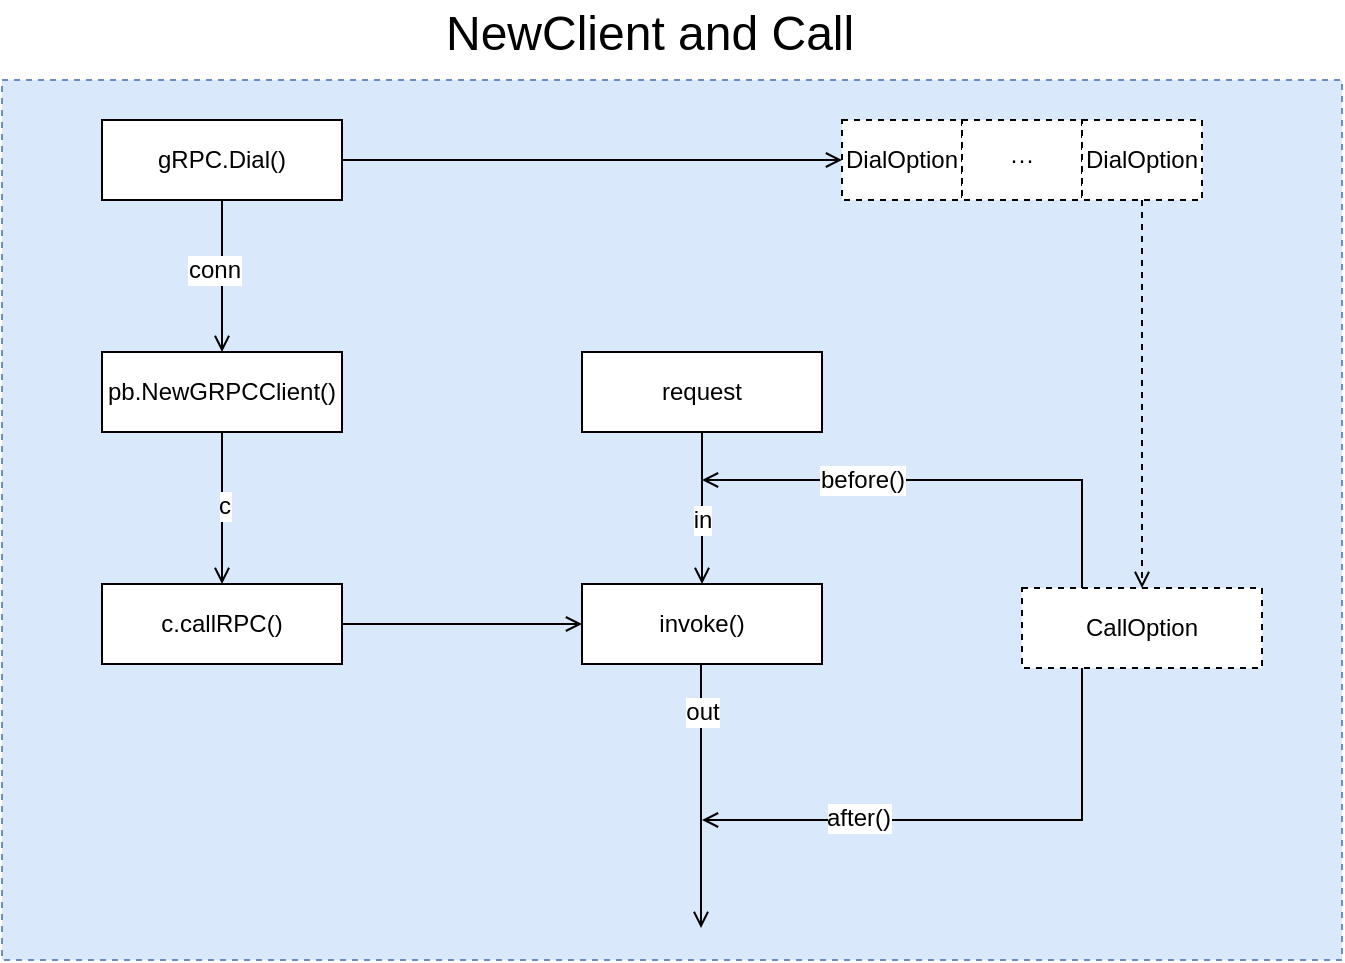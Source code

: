 <mxfile version="10.9.4" type="github"><diagram id="fiup7VPjDvEnj-EPkTFM" name="Page-1"><mxGraphModel dx="946" dy="616" grid="1" gridSize="10" guides="1" tooltips="1" connect="1" arrows="1" fold="1" page="1" pageScale="1" pageWidth="827" pageHeight="1169" math="0" shadow="0"><root><mxCell id="0"/><mxCell id="1" parent="0"/><mxCell id="iqC9XyFVvLIpkPTyGu5q-59" value="" style="group" vertex="1" connectable="0" parent="1"><mxGeometry x="78" y="50" width="670" height="480" as="geometry"/></mxCell><mxCell id="iqC9XyFVvLIpkPTyGu5q-57" value="" style="rounded=0;whiteSpace=wrap;html=1;shadow=0;glass=0;dashed=1;comic=0;fillColor=#dae8fc;strokeColor=#6c8ebf;" vertex="1" parent="iqC9XyFVvLIpkPTyGu5q-59"><mxGeometry y="40" width="670" height="440" as="geometry"/></mxCell><mxCell id="-U8PwJGyTpMoHE9n57IZ-1" value="gRPC.Dial()" style="rounded=0;whiteSpace=wrap;html=1;" parent="iqC9XyFVvLIpkPTyGu5q-59" vertex="1"><mxGeometry x="50" y="60" width="120" height="40" as="geometry"/></mxCell><mxCell id="iqC9XyFVvLIpkPTyGu5q-3" value="pb.NewGRPCClient()" style="rounded=0;whiteSpace=wrap;html=1;" vertex="1" parent="iqC9XyFVvLIpkPTyGu5q-59"><mxGeometry x="50" y="176" width="120" height="40" as="geometry"/></mxCell><mxCell id="iqC9XyFVvLIpkPTyGu5q-4" value="" style="edgeStyle=orthogonalEdgeStyle;rounded=0;orthogonalLoop=1;jettySize=auto;html=1;endArrow=open;endFill=0;" edge="1" parent="iqC9XyFVvLIpkPTyGu5q-59" source="-U8PwJGyTpMoHE9n57IZ-1" target="iqC9XyFVvLIpkPTyGu5q-3"><mxGeometry relative="1" as="geometry"/></mxCell><mxCell id="iqC9XyFVvLIpkPTyGu5q-5" value="conn" style="text;html=1;resizable=0;points=[];align=center;verticalAlign=middle;labelBackgroundColor=#ffffff;" vertex="1" connectable="0" parent="iqC9XyFVvLIpkPTyGu5q-4"><mxGeometry x="-0.075" y="-4" relative="1" as="geometry"><mxPoint as="offset"/></mxGeometry></mxCell><mxCell id="iqC9XyFVvLIpkPTyGu5q-24" value="c.callRPC()" style="rounded=0;whiteSpace=wrap;html=1;" vertex="1" parent="iqC9XyFVvLIpkPTyGu5q-59"><mxGeometry x="50" y="292" width="120" height="40" as="geometry"/></mxCell><mxCell id="iqC9XyFVvLIpkPTyGu5q-29" style="edgeStyle=orthogonalEdgeStyle;rounded=0;orthogonalLoop=1;jettySize=auto;html=1;exitX=0.5;exitY=1;exitDx=0;exitDy=0;entryX=0.5;entryY=0;entryDx=0;entryDy=0;endArrow=open;endFill=0;" edge="1" parent="iqC9XyFVvLIpkPTyGu5q-59" source="iqC9XyFVvLIpkPTyGu5q-3" target="iqC9XyFVvLIpkPTyGu5q-24"><mxGeometry relative="1" as="geometry"/></mxCell><mxCell id="iqC9XyFVvLIpkPTyGu5q-30" value="c" style="text;html=1;resizable=0;points=[];align=center;verticalAlign=middle;labelBackgroundColor=#ffffff;" vertex="1" connectable="0" parent="iqC9XyFVvLIpkPTyGu5q-29"><mxGeometry x="-0.025" y="1" relative="1" as="geometry"><mxPoint as="offset"/></mxGeometry></mxCell><mxCell id="iqC9XyFVvLIpkPTyGu5q-35" value="invoke()" style="rounded=0;whiteSpace=wrap;html=1;" vertex="1" parent="iqC9XyFVvLIpkPTyGu5q-59"><mxGeometry x="290" y="292" width="120" height="40" as="geometry"/></mxCell><mxCell id="iqC9XyFVvLIpkPTyGu5q-36" value="" style="edgeStyle=orthogonalEdgeStyle;rounded=0;orthogonalLoop=1;jettySize=auto;html=1;endArrow=open;endFill=0;" edge="1" parent="iqC9XyFVvLIpkPTyGu5q-59" source="iqC9XyFVvLIpkPTyGu5q-24" target="iqC9XyFVvLIpkPTyGu5q-35"><mxGeometry relative="1" as="geometry"/></mxCell><mxCell id="iqC9XyFVvLIpkPTyGu5q-40" style="edgeStyle=orthogonalEdgeStyle;rounded=0;orthogonalLoop=1;jettySize=auto;html=1;exitX=0.25;exitY=0;exitDx=0;exitDy=0;endArrow=open;endFill=0;" edge="1" parent="iqC9XyFVvLIpkPTyGu5q-59" source="iqC9XyFVvLIpkPTyGu5q-23"><mxGeometry relative="1" as="geometry"><mxPoint x="350" y="240" as="targetPoint"/><Array as="points"><mxPoint x="540" y="240"/></Array></mxGeometry></mxCell><mxCell id="iqC9XyFVvLIpkPTyGu5q-41" value="before()" style="text;html=1;resizable=0;points=[];align=center;verticalAlign=middle;labelBackgroundColor=#ffffff;" vertex="1" connectable="0" parent="iqC9XyFVvLIpkPTyGu5q-40"><mxGeometry x="0.361" y="4" relative="1" as="geometry"><mxPoint x="2" y="-4" as="offset"/></mxGeometry></mxCell><mxCell id="iqC9XyFVvLIpkPTyGu5q-50" style="edgeStyle=orthogonalEdgeStyle;rounded=0;orthogonalLoop=1;jettySize=auto;html=1;exitX=0.25;exitY=1;exitDx=0;exitDy=0;endArrow=open;endFill=0;" edge="1" parent="iqC9XyFVvLIpkPTyGu5q-59" source="iqC9XyFVvLIpkPTyGu5q-23"><mxGeometry relative="1" as="geometry"><mxPoint x="350" y="410" as="targetPoint"/><Array as="points"><mxPoint x="540" y="410"/></Array></mxGeometry></mxCell><mxCell id="iqC9XyFVvLIpkPTyGu5q-56" value="after()" style="text;html=1;resizable=0;points=[];align=center;verticalAlign=middle;labelBackgroundColor=#ffffff;" vertex="1" connectable="0" parent="iqC9XyFVvLIpkPTyGu5q-50"><mxGeometry x="0.413" y="-1" relative="1" as="geometry"><mxPoint as="offset"/></mxGeometry></mxCell><mxCell id="iqC9XyFVvLIpkPTyGu5q-23" value="CallOption" style="rounded=0;whiteSpace=wrap;html=1;shadow=0;glass=0;comic=0;dashed=1;" vertex="1" parent="iqC9XyFVvLIpkPTyGu5q-59"><mxGeometry x="510" y="294" width="120" height="40" as="geometry"/></mxCell><mxCell id="iqC9XyFVvLIpkPTyGu5q-37" value="" style="group" vertex="1" connectable="0" parent="iqC9XyFVvLIpkPTyGu5q-59"><mxGeometry x="420" y="60" width="180" height="40" as="geometry"/></mxCell><mxCell id="iqC9XyFVvLIpkPTyGu5q-16" value="DialOption" style="rounded=0;whiteSpace=wrap;html=1;shadow=0;glass=0;comic=0;dashed=1;" vertex="1" parent="iqC9XyFVvLIpkPTyGu5q-37"><mxGeometry width="60" height="40" as="geometry"/></mxCell><mxCell id="iqC9XyFVvLIpkPTyGu5q-20" value="···" style="rounded=0;whiteSpace=wrap;html=1;shadow=0;glass=0;comic=0;dashed=1;" vertex="1" parent="iqC9XyFVvLIpkPTyGu5q-37"><mxGeometry x="60" width="60" height="40" as="geometry"/></mxCell><mxCell id="iqC9XyFVvLIpkPTyGu5q-21" value="DialOption" style="rounded=0;whiteSpace=wrap;html=1;shadow=0;glass=0;comic=0;dashed=1;" vertex="1" parent="iqC9XyFVvLIpkPTyGu5q-37"><mxGeometry x="120" width="60" height="40" as="geometry"/></mxCell><mxCell id="iqC9XyFVvLIpkPTyGu5q-7" value="" style="edgeStyle=orthogonalEdgeStyle;rounded=0;orthogonalLoop=1;jettySize=auto;html=1;entryX=0;entryY=0.5;entryDx=0;entryDy=0;endArrow=open;endFill=0;" edge="1" parent="iqC9XyFVvLIpkPTyGu5q-59" source="-U8PwJGyTpMoHE9n57IZ-1" target="iqC9XyFVvLIpkPTyGu5q-16"><mxGeometry relative="1" as="geometry"><mxPoint x="250" y="78" as="targetPoint"/></mxGeometry></mxCell><mxCell id="iqC9XyFVvLIpkPTyGu5q-22" style="edgeStyle=orthogonalEdgeStyle;rounded=0;orthogonalLoop=1;jettySize=auto;html=1;exitX=0.5;exitY=1;exitDx=0;exitDy=0;dashed=1;endArrow=open;endFill=0;entryX=0.5;entryY=0;entryDx=0;entryDy=0;" edge="1" parent="iqC9XyFVvLIpkPTyGu5q-59" source="iqC9XyFVvLIpkPTyGu5q-21" target="iqC9XyFVvLIpkPTyGu5q-23"><mxGeometry relative="1" as="geometry"><mxPoint x="400" y="280" as="targetPoint"/></mxGeometry></mxCell><mxCell id="iqC9XyFVvLIpkPTyGu5q-38" value="" style="endArrow=open;html=1;entryX=0.5;entryY=0;entryDx=0;entryDy=0;endFill=0;exitX=0.5;exitY=1;exitDx=0;exitDy=0;" edge="1" parent="iqC9XyFVvLIpkPTyGu5q-59" source="iqC9XyFVvLIpkPTyGu5q-46" target="iqC9XyFVvLIpkPTyGu5q-35"><mxGeometry width="50" height="50" relative="1" as="geometry"><mxPoint x="350" y="210" as="sourcePoint"/><mxPoint x="100" y="360" as="targetPoint"/></mxGeometry></mxCell><mxCell id="iqC9XyFVvLIpkPTyGu5q-45" value="in" style="text;html=1;resizable=0;points=[];align=center;verticalAlign=middle;labelBackgroundColor=#ffffff;" vertex="1" connectable="0" parent="iqC9XyFVvLIpkPTyGu5q-38"><mxGeometry x="0.151" relative="1" as="geometry"><mxPoint as="offset"/></mxGeometry></mxCell><mxCell id="iqC9XyFVvLIpkPTyGu5q-39" value="" style="endArrow=open;html=1;entryX=0.5;entryY=0;entryDx=0;entryDy=0;endFill=0;" edge="1" parent="iqC9XyFVvLIpkPTyGu5q-59"><mxGeometry width="50" height="50" relative="1" as="geometry"><mxPoint x="349.5" y="332" as="sourcePoint"/><mxPoint x="349.5" y="464" as="targetPoint"/></mxGeometry></mxCell><mxCell id="iqC9XyFVvLIpkPTyGu5q-49" value="out" style="text;html=1;resizable=0;points=[];align=center;verticalAlign=middle;labelBackgroundColor=#ffffff;" vertex="1" connectable="0" parent="iqC9XyFVvLIpkPTyGu5q-39"><mxGeometry x="-0.636" relative="1" as="geometry"><mxPoint as="offset"/></mxGeometry></mxCell><mxCell id="iqC9XyFVvLIpkPTyGu5q-46" value="request" style="rounded=0;whiteSpace=wrap;html=1;" vertex="1" parent="iqC9XyFVvLIpkPTyGu5q-59"><mxGeometry x="290" y="176" width="120" height="40" as="geometry"/></mxCell><mxCell id="iqC9XyFVvLIpkPTyGu5q-58" value="NewClient and Call" style="text;html=1;resizable=0;points=[];autosize=1;align=left;verticalAlign=top;spacingTop=-4;fontSize=24;" vertex="1" parent="iqC9XyFVvLIpkPTyGu5q-59"><mxGeometry x="220" width="120" height="20" as="geometry"/></mxCell></root></mxGraphModel></diagram></mxfile>